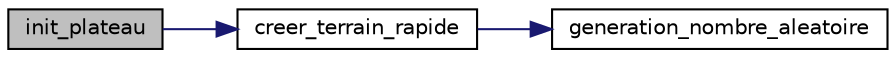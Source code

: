 digraph "init_plateau"
{
 // INTERACTIVE_SVG=YES
  bgcolor="transparent";
  edge [fontname="Helvetica",fontsize="10",labelfontname="Helvetica",labelfontsize="10"];
  node [fontname="Helvetica",fontsize="10",shape=record];
  rankdir="LR";
  Node1 [label="init_plateau",height=0.2,width=0.4,color="black", fillcolor="grey75", style="filled", fontcolor="black"];
  Node1 -> Node2 [color="midnightblue",fontsize="10",style="solid"];
  Node2 [label="creer_terrain_rapide",height=0.2,width=0.4,color="black",URL="$_minimale_8c.html#a88cec99ca1b112fc0553d0f09c19fcd7",tooltip="Création brève de terrain ou obstacle, possible implémentation de génération aléatoire en cas d&#39;obsta..."];
  Node2 -> Node3 [color="midnightblue",fontsize="10",style="solid"];
  Node3 [label="generation_nombre_aleatoire",height=0.2,width=0.4,color="black",URL="$_minimale_8c.html#a693e68e5f8ca09f46ad6b746c07d0332",tooltip="Fonction qui renvoi un nombre aléatoire entre 0 et &#39;max&#39;. "];
}
